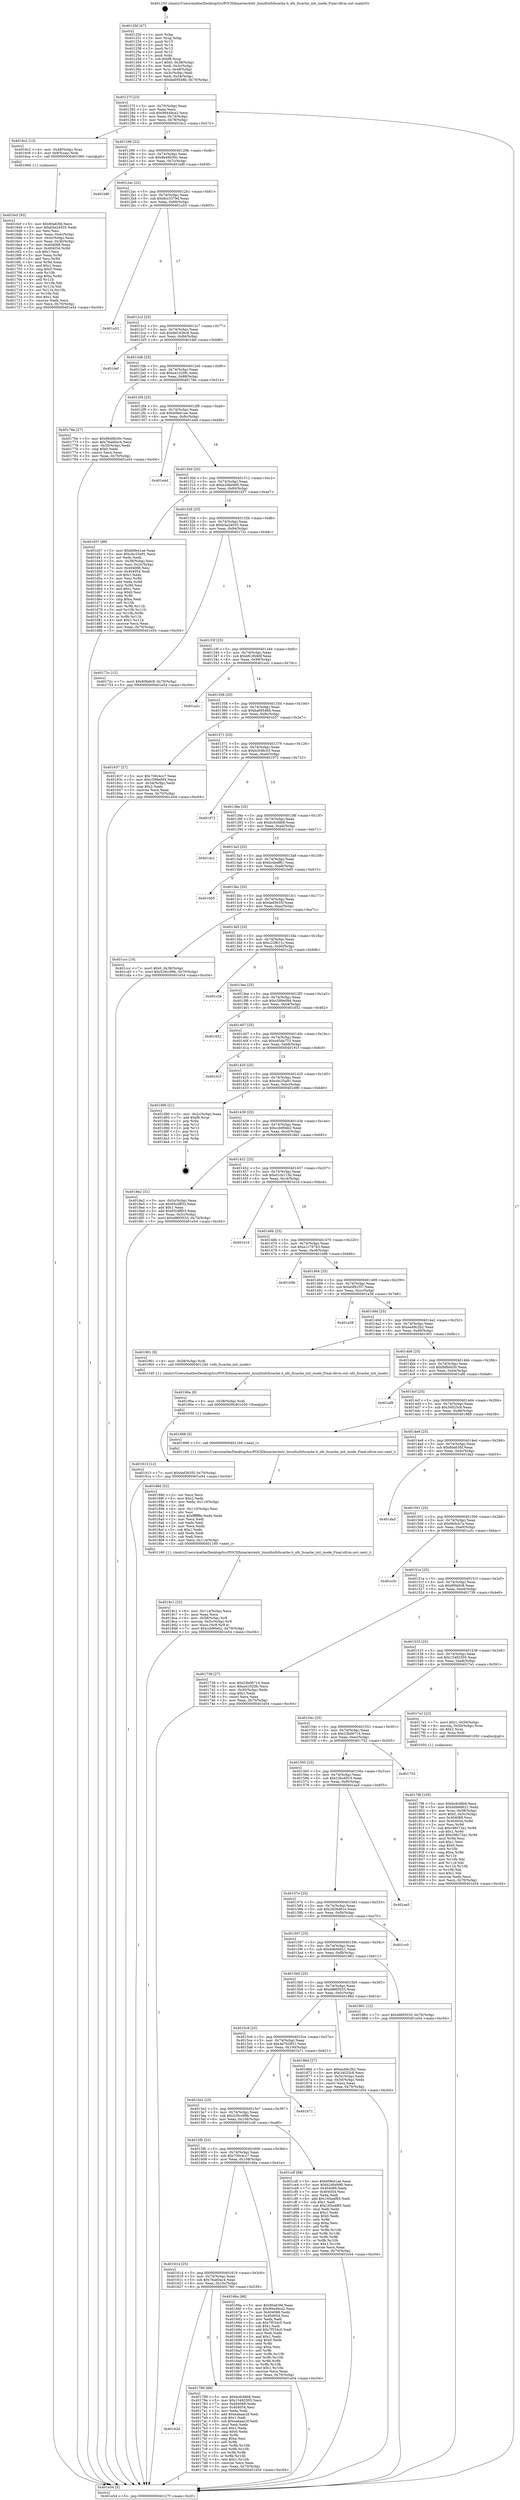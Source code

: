 digraph "0x401250" {
  label = "0x401250 (/mnt/c/Users/mathe/Desktop/tcc/POCII/binaries/extr_linuxfsnfsfscache.h_nfs_fscache_init_inode_Final-ollvm.out::main(0))"
  labelloc = "t"
  node[shape=record]

  Entry [label="",width=0.3,height=0.3,shape=circle,fillcolor=black,style=filled]
  "0x40127f" [label="{
     0x40127f [23]\l
     | [instrs]\l
     &nbsp;&nbsp;0x40127f \<+3\>: mov -0x70(%rbp),%eax\l
     &nbsp;&nbsp;0x401282 \<+2\>: mov %eax,%ecx\l
     &nbsp;&nbsp;0x401284 \<+6\>: sub $0x99449ca2,%ecx\l
     &nbsp;&nbsp;0x40128a \<+3\>: mov %eax,-0x74(%rbp)\l
     &nbsp;&nbsp;0x40128d \<+3\>: mov %ecx,-0x78(%rbp)\l
     &nbsp;&nbsp;0x401290 \<+6\>: je 00000000004016c2 \<main+0x472\>\l
  }"]
  "0x4016c2" [label="{
     0x4016c2 [13]\l
     | [instrs]\l
     &nbsp;&nbsp;0x4016c2 \<+4\>: mov -0x48(%rbp),%rax\l
     &nbsp;&nbsp;0x4016c6 \<+4\>: mov 0x8(%rax),%rdi\l
     &nbsp;&nbsp;0x4016ca \<+5\>: call 0000000000401060 \<atoi@plt\>\l
     | [calls]\l
     &nbsp;&nbsp;0x401060 \{1\} (unknown)\l
  }"]
  "0x401296" [label="{
     0x401296 [22]\l
     | [instrs]\l
     &nbsp;&nbsp;0x401296 \<+5\>: jmp 000000000040129b \<main+0x4b\>\l
     &nbsp;&nbsp;0x40129b \<+3\>: mov -0x74(%rbp),%eax\l
     &nbsp;&nbsp;0x40129e \<+5\>: sub $0x9b49b30c,%eax\l
     &nbsp;&nbsp;0x4012a3 \<+3\>: mov %eax,-0x7c(%rbp)\l
     &nbsp;&nbsp;0x4012a6 \<+6\>: je 0000000000401b8f \<main+0x93f\>\l
  }"]
  Exit [label="",width=0.3,height=0.3,shape=circle,fillcolor=black,style=filled,peripheries=2]
  "0x401b8f" [label="{
     0x401b8f\l
  }", style=dashed]
  "0x4012ac" [label="{
     0x4012ac [22]\l
     | [instrs]\l
     &nbsp;&nbsp;0x4012ac \<+5\>: jmp 00000000004012b1 \<main+0x61\>\l
     &nbsp;&nbsp;0x4012b1 \<+3\>: mov -0x74(%rbp),%eax\l
     &nbsp;&nbsp;0x4012b4 \<+5\>: sub $0x9cc3379d,%eax\l
     &nbsp;&nbsp;0x4012b9 \<+3\>: mov %eax,-0x80(%rbp)\l
     &nbsp;&nbsp;0x4012bc \<+6\>: je 0000000000401a53 \<main+0x803\>\l
  }"]
  "0x401913" [label="{
     0x401913 [12]\l
     | [instrs]\l
     &nbsp;&nbsp;0x401913 \<+7\>: movl $0xbef3635f,-0x70(%rbp)\l
     &nbsp;&nbsp;0x40191a \<+5\>: jmp 0000000000401e54 \<main+0xc04\>\l
  }"]
  "0x401a53" [label="{
     0x401a53\l
  }", style=dashed]
  "0x4012c2" [label="{
     0x4012c2 [25]\l
     | [instrs]\l
     &nbsp;&nbsp;0x4012c2 \<+5\>: jmp 00000000004012c7 \<main+0x77\>\l
     &nbsp;&nbsp;0x4012c7 \<+3\>: mov -0x74(%rbp),%eax\l
     &nbsp;&nbsp;0x4012ca \<+5\>: sub $0x9d1636c8,%eax\l
     &nbsp;&nbsp;0x4012cf \<+6\>: mov %eax,-0x84(%rbp)\l
     &nbsp;&nbsp;0x4012d5 \<+6\>: je 0000000000401def \<main+0xb9f\>\l
  }"]
  "0x40190a" [label="{
     0x40190a [9]\l
     | [instrs]\l
     &nbsp;&nbsp;0x40190a \<+4\>: mov -0x58(%rbp),%rdi\l
     &nbsp;&nbsp;0x40190e \<+5\>: call 0000000000401030 \<free@plt\>\l
     | [calls]\l
     &nbsp;&nbsp;0x401030 \{1\} (unknown)\l
  }"]
  "0x401def" [label="{
     0x401def\l
  }", style=dashed]
  "0x4012db" [label="{
     0x4012db [25]\l
     | [instrs]\l
     &nbsp;&nbsp;0x4012db \<+5\>: jmp 00000000004012e0 \<main+0x90\>\l
     &nbsp;&nbsp;0x4012e0 \<+3\>: mov -0x74(%rbp),%eax\l
     &nbsp;&nbsp;0x4012e3 \<+5\>: sub $0xa41020fc,%eax\l
     &nbsp;&nbsp;0x4012e8 \<+6\>: mov %eax,-0x88(%rbp)\l
     &nbsp;&nbsp;0x4012ee \<+6\>: je 000000000040176e \<main+0x51e\>\l
  }"]
  "0x4018c1" [label="{
     0x4018c1 [33]\l
     | [instrs]\l
     &nbsp;&nbsp;0x4018c1 \<+6\>: mov -0x114(%rbp),%ecx\l
     &nbsp;&nbsp;0x4018c7 \<+3\>: imul %eax,%ecx\l
     &nbsp;&nbsp;0x4018ca \<+4\>: mov -0x58(%rbp),%r8\l
     &nbsp;&nbsp;0x4018ce \<+4\>: movslq -0x5c(%rbp),%r9\l
     &nbsp;&nbsp;0x4018d2 \<+4\>: mov %ecx,(%r8,%r9,4)\l
     &nbsp;&nbsp;0x4018d6 \<+7\>: movl $0xccb90eb2,-0x70(%rbp)\l
     &nbsp;&nbsp;0x4018dd \<+5\>: jmp 0000000000401e54 \<main+0xc04\>\l
  }"]
  "0x40176e" [label="{
     0x40176e [27]\l
     | [instrs]\l
     &nbsp;&nbsp;0x40176e \<+5\>: mov $0x9b49b30c,%eax\l
     &nbsp;&nbsp;0x401773 \<+5\>: mov $0x76ad0ac4,%ecx\l
     &nbsp;&nbsp;0x401778 \<+3\>: mov -0x30(%rbp),%edx\l
     &nbsp;&nbsp;0x40177b \<+3\>: cmp $0x0,%edx\l
     &nbsp;&nbsp;0x40177e \<+3\>: cmove %ecx,%eax\l
     &nbsp;&nbsp;0x401781 \<+3\>: mov %eax,-0x70(%rbp)\l
     &nbsp;&nbsp;0x401784 \<+5\>: jmp 0000000000401e54 \<main+0xc04\>\l
  }"]
  "0x4012f4" [label="{
     0x4012f4 [25]\l
     | [instrs]\l
     &nbsp;&nbsp;0x4012f4 \<+5\>: jmp 00000000004012f9 \<main+0xa9\>\l
     &nbsp;&nbsp;0x4012f9 \<+3\>: mov -0x74(%rbp),%eax\l
     &nbsp;&nbsp;0x4012fc \<+5\>: sub $0xb0fe41ae,%eax\l
     &nbsp;&nbsp;0x401301 \<+6\>: mov %eax,-0x8c(%rbp)\l
     &nbsp;&nbsp;0x401307 \<+6\>: je 0000000000401e4d \<main+0xbfd\>\l
  }"]
  "0x40188d" [label="{
     0x40188d [52]\l
     | [instrs]\l
     &nbsp;&nbsp;0x40188d \<+2\>: xor %ecx,%ecx\l
     &nbsp;&nbsp;0x40188f \<+5\>: mov $0x2,%edx\l
     &nbsp;&nbsp;0x401894 \<+6\>: mov %edx,-0x110(%rbp)\l
     &nbsp;&nbsp;0x40189a \<+1\>: cltd\l
     &nbsp;&nbsp;0x40189b \<+6\>: mov -0x110(%rbp),%esi\l
     &nbsp;&nbsp;0x4018a1 \<+2\>: idiv %esi\l
     &nbsp;&nbsp;0x4018a3 \<+6\>: imul $0xfffffffe,%edx,%edx\l
     &nbsp;&nbsp;0x4018a9 \<+2\>: mov %ecx,%edi\l
     &nbsp;&nbsp;0x4018ab \<+2\>: sub %edx,%edi\l
     &nbsp;&nbsp;0x4018ad \<+2\>: mov %ecx,%edx\l
     &nbsp;&nbsp;0x4018af \<+3\>: sub $0x1,%edx\l
     &nbsp;&nbsp;0x4018b2 \<+2\>: add %edx,%edi\l
     &nbsp;&nbsp;0x4018b4 \<+2\>: sub %edi,%ecx\l
     &nbsp;&nbsp;0x4018b6 \<+6\>: mov %ecx,-0x114(%rbp)\l
     &nbsp;&nbsp;0x4018bc \<+5\>: call 0000000000401160 \<next_i\>\l
     | [calls]\l
     &nbsp;&nbsp;0x401160 \{1\} (/mnt/c/Users/mathe/Desktop/tcc/POCII/binaries/extr_linuxfsnfsfscache.h_nfs_fscache_init_inode_Final-ollvm.out::next_i)\l
  }"]
  "0x401e4d" [label="{
     0x401e4d\l
  }", style=dashed]
  "0x40130d" [label="{
     0x40130d [25]\l
     | [instrs]\l
     &nbsp;&nbsp;0x40130d \<+5\>: jmp 0000000000401312 \<main+0xc2\>\l
     &nbsp;&nbsp;0x401312 \<+3\>: mov -0x74(%rbp),%eax\l
     &nbsp;&nbsp;0x401315 \<+5\>: sub $0xb2d6d490,%eax\l
     &nbsp;&nbsp;0x40131a \<+6\>: mov %eax,-0x90(%rbp)\l
     &nbsp;&nbsp;0x401320 \<+6\>: je 0000000000401d37 \<main+0xae7\>\l
  }"]
  "0x4017f8" [label="{
     0x4017f8 [105]\l
     | [instrs]\l
     &nbsp;&nbsp;0x4017f8 \<+5\>: mov $0xbc6cfdb8,%ecx\l
     &nbsp;&nbsp;0x4017fd \<+5\>: mov $0x40b66621,%edx\l
     &nbsp;&nbsp;0x401802 \<+4\>: mov %rax,-0x58(%rbp)\l
     &nbsp;&nbsp;0x401806 \<+7\>: movl $0x0,-0x5c(%rbp)\l
     &nbsp;&nbsp;0x40180d \<+7\>: mov 0x404068,%esi\l
     &nbsp;&nbsp;0x401814 \<+8\>: mov 0x404054,%r8d\l
     &nbsp;&nbsp;0x40181c \<+3\>: mov %esi,%r9d\l
     &nbsp;&nbsp;0x40181f \<+7\>: sub $0xc98c73a1,%r9d\l
     &nbsp;&nbsp;0x401826 \<+4\>: sub $0x1,%r9d\l
     &nbsp;&nbsp;0x40182a \<+7\>: add $0xc98c73a1,%r9d\l
     &nbsp;&nbsp;0x401831 \<+4\>: imul %r9d,%esi\l
     &nbsp;&nbsp;0x401835 \<+3\>: and $0x1,%esi\l
     &nbsp;&nbsp;0x401838 \<+3\>: cmp $0x0,%esi\l
     &nbsp;&nbsp;0x40183b \<+4\>: sete %r10b\l
     &nbsp;&nbsp;0x40183f \<+4\>: cmp $0xa,%r8d\l
     &nbsp;&nbsp;0x401843 \<+4\>: setl %r11b\l
     &nbsp;&nbsp;0x401847 \<+3\>: mov %r10b,%bl\l
     &nbsp;&nbsp;0x40184a \<+3\>: and %r11b,%bl\l
     &nbsp;&nbsp;0x40184d \<+3\>: xor %r11b,%r10b\l
     &nbsp;&nbsp;0x401850 \<+3\>: or %r10b,%bl\l
     &nbsp;&nbsp;0x401853 \<+3\>: test $0x1,%bl\l
     &nbsp;&nbsp;0x401856 \<+3\>: cmovne %edx,%ecx\l
     &nbsp;&nbsp;0x401859 \<+3\>: mov %ecx,-0x70(%rbp)\l
     &nbsp;&nbsp;0x40185c \<+5\>: jmp 0000000000401e54 \<main+0xc04\>\l
  }"]
  "0x401d37" [label="{
     0x401d37 [89]\l
     | [instrs]\l
     &nbsp;&nbsp;0x401d37 \<+5\>: mov $0xb0fe41ae,%eax\l
     &nbsp;&nbsp;0x401d3c \<+5\>: mov $0xcbc25a91,%ecx\l
     &nbsp;&nbsp;0x401d41 \<+2\>: xor %edx,%edx\l
     &nbsp;&nbsp;0x401d43 \<+3\>: mov -0x38(%rbp),%esi\l
     &nbsp;&nbsp;0x401d46 \<+3\>: mov %esi,-0x2c(%rbp)\l
     &nbsp;&nbsp;0x401d49 \<+7\>: mov 0x404068,%esi\l
     &nbsp;&nbsp;0x401d50 \<+7\>: mov 0x404054,%edi\l
     &nbsp;&nbsp;0x401d57 \<+3\>: sub $0x1,%edx\l
     &nbsp;&nbsp;0x401d5a \<+3\>: mov %esi,%r8d\l
     &nbsp;&nbsp;0x401d5d \<+3\>: add %edx,%r8d\l
     &nbsp;&nbsp;0x401d60 \<+4\>: imul %r8d,%esi\l
     &nbsp;&nbsp;0x401d64 \<+3\>: and $0x1,%esi\l
     &nbsp;&nbsp;0x401d67 \<+3\>: cmp $0x0,%esi\l
     &nbsp;&nbsp;0x401d6a \<+4\>: sete %r9b\l
     &nbsp;&nbsp;0x401d6e \<+3\>: cmp $0xa,%edi\l
     &nbsp;&nbsp;0x401d71 \<+4\>: setl %r10b\l
     &nbsp;&nbsp;0x401d75 \<+3\>: mov %r9b,%r11b\l
     &nbsp;&nbsp;0x401d78 \<+3\>: and %r10b,%r11b\l
     &nbsp;&nbsp;0x401d7b \<+3\>: xor %r10b,%r9b\l
     &nbsp;&nbsp;0x401d7e \<+3\>: or %r9b,%r11b\l
     &nbsp;&nbsp;0x401d81 \<+4\>: test $0x1,%r11b\l
     &nbsp;&nbsp;0x401d85 \<+3\>: cmovne %ecx,%eax\l
     &nbsp;&nbsp;0x401d88 \<+3\>: mov %eax,-0x70(%rbp)\l
     &nbsp;&nbsp;0x401d8b \<+5\>: jmp 0000000000401e54 \<main+0xc04\>\l
  }"]
  "0x401326" [label="{
     0x401326 [25]\l
     | [instrs]\l
     &nbsp;&nbsp;0x401326 \<+5\>: jmp 000000000040132b \<main+0xdb\>\l
     &nbsp;&nbsp;0x40132b \<+3\>: mov -0x74(%rbp),%eax\l
     &nbsp;&nbsp;0x40132e \<+5\>: sub $0xb5a24035,%eax\l
     &nbsp;&nbsp;0x401333 \<+6\>: mov %eax,-0x94(%rbp)\l
     &nbsp;&nbsp;0x401339 \<+6\>: je 000000000040172c \<main+0x4dc\>\l
  }"]
  "0x40162d" [label="{
     0x40162d\l
  }", style=dashed]
  "0x40172c" [label="{
     0x40172c [12]\l
     | [instrs]\l
     &nbsp;&nbsp;0x40172c \<+7\>: movl $0x90fa9c8,-0x70(%rbp)\l
     &nbsp;&nbsp;0x401733 \<+5\>: jmp 0000000000401e54 \<main+0xc04\>\l
  }"]
  "0x40133f" [label="{
     0x40133f [25]\l
     | [instrs]\l
     &nbsp;&nbsp;0x40133f \<+5\>: jmp 0000000000401344 \<main+0xf4\>\l
     &nbsp;&nbsp;0x401344 \<+3\>: mov -0x74(%rbp),%eax\l
     &nbsp;&nbsp;0x401347 \<+5\>: sub $0xb618b8df,%eax\l
     &nbsp;&nbsp;0x40134c \<+6\>: mov %eax,-0x98(%rbp)\l
     &nbsp;&nbsp;0x401352 \<+6\>: je 0000000000401a2c \<main+0x7dc\>\l
  }"]
  "0x401789" [label="{
     0x401789 [88]\l
     | [instrs]\l
     &nbsp;&nbsp;0x401789 \<+5\>: mov $0xbc6cfdb8,%eax\l
     &nbsp;&nbsp;0x40178e \<+5\>: mov $0x15482505,%ecx\l
     &nbsp;&nbsp;0x401793 \<+7\>: mov 0x404068,%edx\l
     &nbsp;&nbsp;0x40179a \<+7\>: mov 0x404054,%esi\l
     &nbsp;&nbsp;0x4017a1 \<+2\>: mov %edx,%edi\l
     &nbsp;&nbsp;0x4017a3 \<+6\>: add $0xeabaac2f,%edi\l
     &nbsp;&nbsp;0x4017a9 \<+3\>: sub $0x1,%edi\l
     &nbsp;&nbsp;0x4017ac \<+6\>: sub $0xeabaac2f,%edi\l
     &nbsp;&nbsp;0x4017b2 \<+3\>: imul %edi,%edx\l
     &nbsp;&nbsp;0x4017b5 \<+3\>: and $0x1,%edx\l
     &nbsp;&nbsp;0x4017b8 \<+3\>: cmp $0x0,%edx\l
     &nbsp;&nbsp;0x4017bb \<+4\>: sete %r8b\l
     &nbsp;&nbsp;0x4017bf \<+3\>: cmp $0xa,%esi\l
     &nbsp;&nbsp;0x4017c2 \<+4\>: setl %r9b\l
     &nbsp;&nbsp;0x4017c6 \<+3\>: mov %r8b,%r10b\l
     &nbsp;&nbsp;0x4017c9 \<+3\>: and %r9b,%r10b\l
     &nbsp;&nbsp;0x4017cc \<+3\>: xor %r9b,%r8b\l
     &nbsp;&nbsp;0x4017cf \<+3\>: or %r8b,%r10b\l
     &nbsp;&nbsp;0x4017d2 \<+4\>: test $0x1,%r10b\l
     &nbsp;&nbsp;0x4017d6 \<+3\>: cmovne %ecx,%eax\l
     &nbsp;&nbsp;0x4017d9 \<+3\>: mov %eax,-0x70(%rbp)\l
     &nbsp;&nbsp;0x4017dc \<+5\>: jmp 0000000000401e54 \<main+0xc04\>\l
  }"]
  "0x401a2c" [label="{
     0x401a2c\l
  }", style=dashed]
  "0x401358" [label="{
     0x401358 [25]\l
     | [instrs]\l
     &nbsp;&nbsp;0x401358 \<+5\>: jmp 000000000040135d \<main+0x10d\>\l
     &nbsp;&nbsp;0x40135d \<+3\>: mov -0x74(%rbp),%eax\l
     &nbsp;&nbsp;0x401360 \<+5\>: sub $0xba69548b,%eax\l
     &nbsp;&nbsp;0x401365 \<+6\>: mov %eax,-0x9c(%rbp)\l
     &nbsp;&nbsp;0x40136b \<+6\>: je 0000000000401637 \<main+0x3e7\>\l
  }"]
  "0x4016cf" [label="{
     0x4016cf [93]\l
     | [instrs]\l
     &nbsp;&nbsp;0x4016cf \<+5\>: mov $0x80a63fd,%ecx\l
     &nbsp;&nbsp;0x4016d4 \<+5\>: mov $0xb5a24035,%edx\l
     &nbsp;&nbsp;0x4016d9 \<+2\>: xor %esi,%esi\l
     &nbsp;&nbsp;0x4016db \<+3\>: mov %eax,-0x4c(%rbp)\l
     &nbsp;&nbsp;0x4016de \<+3\>: mov -0x4c(%rbp),%eax\l
     &nbsp;&nbsp;0x4016e1 \<+3\>: mov %eax,-0x30(%rbp)\l
     &nbsp;&nbsp;0x4016e4 \<+7\>: mov 0x404068,%eax\l
     &nbsp;&nbsp;0x4016eb \<+8\>: mov 0x404054,%r8d\l
     &nbsp;&nbsp;0x4016f3 \<+3\>: sub $0x1,%esi\l
     &nbsp;&nbsp;0x4016f6 \<+3\>: mov %eax,%r9d\l
     &nbsp;&nbsp;0x4016f9 \<+3\>: add %esi,%r9d\l
     &nbsp;&nbsp;0x4016fc \<+4\>: imul %r9d,%eax\l
     &nbsp;&nbsp;0x401700 \<+3\>: and $0x1,%eax\l
     &nbsp;&nbsp;0x401703 \<+3\>: cmp $0x0,%eax\l
     &nbsp;&nbsp;0x401706 \<+4\>: sete %r10b\l
     &nbsp;&nbsp;0x40170a \<+4\>: cmp $0xa,%r8d\l
     &nbsp;&nbsp;0x40170e \<+4\>: setl %r11b\l
     &nbsp;&nbsp;0x401712 \<+3\>: mov %r10b,%bl\l
     &nbsp;&nbsp;0x401715 \<+3\>: and %r11b,%bl\l
     &nbsp;&nbsp;0x401718 \<+3\>: xor %r11b,%r10b\l
     &nbsp;&nbsp;0x40171b \<+3\>: or %r10b,%bl\l
     &nbsp;&nbsp;0x40171e \<+3\>: test $0x1,%bl\l
     &nbsp;&nbsp;0x401721 \<+3\>: cmovne %edx,%ecx\l
     &nbsp;&nbsp;0x401724 \<+3\>: mov %ecx,-0x70(%rbp)\l
     &nbsp;&nbsp;0x401727 \<+5\>: jmp 0000000000401e54 \<main+0xc04\>\l
  }"]
  "0x401637" [label="{
     0x401637 [27]\l
     | [instrs]\l
     &nbsp;&nbsp;0x401637 \<+5\>: mov $0x700c4cc7,%eax\l
     &nbsp;&nbsp;0x40163c \<+5\>: mov $0xc589e094,%ecx\l
     &nbsp;&nbsp;0x401641 \<+3\>: mov -0x34(%rbp),%edx\l
     &nbsp;&nbsp;0x401644 \<+3\>: cmp $0x2,%edx\l
     &nbsp;&nbsp;0x401647 \<+3\>: cmovne %ecx,%eax\l
     &nbsp;&nbsp;0x40164a \<+3\>: mov %eax,-0x70(%rbp)\l
     &nbsp;&nbsp;0x40164d \<+5\>: jmp 0000000000401e54 \<main+0xc04\>\l
  }"]
  "0x401371" [label="{
     0x401371 [25]\l
     | [instrs]\l
     &nbsp;&nbsp;0x401371 \<+5\>: jmp 0000000000401376 \<main+0x126\>\l
     &nbsp;&nbsp;0x401376 \<+3\>: mov -0x74(%rbp),%eax\l
     &nbsp;&nbsp;0x401379 \<+5\>: sub $0xbc048c03,%eax\l
     &nbsp;&nbsp;0x40137e \<+6\>: mov %eax,-0xa0(%rbp)\l
     &nbsp;&nbsp;0x401384 \<+6\>: je 0000000000401972 \<main+0x722\>\l
  }"]
  "0x401e54" [label="{
     0x401e54 [5]\l
     | [instrs]\l
     &nbsp;&nbsp;0x401e54 \<+5\>: jmp 000000000040127f \<main+0x2f\>\l
  }"]
  "0x401250" [label="{
     0x401250 [47]\l
     | [instrs]\l
     &nbsp;&nbsp;0x401250 \<+1\>: push %rbp\l
     &nbsp;&nbsp;0x401251 \<+3\>: mov %rsp,%rbp\l
     &nbsp;&nbsp;0x401254 \<+2\>: push %r15\l
     &nbsp;&nbsp;0x401256 \<+2\>: push %r14\l
     &nbsp;&nbsp;0x401258 \<+2\>: push %r13\l
     &nbsp;&nbsp;0x40125a \<+2\>: push %r12\l
     &nbsp;&nbsp;0x40125c \<+1\>: push %rbx\l
     &nbsp;&nbsp;0x40125d \<+7\>: sub $0xf8,%rsp\l
     &nbsp;&nbsp;0x401264 \<+7\>: movl $0x0,-0x38(%rbp)\l
     &nbsp;&nbsp;0x40126b \<+3\>: mov %edi,-0x3c(%rbp)\l
     &nbsp;&nbsp;0x40126e \<+4\>: mov %rsi,-0x48(%rbp)\l
     &nbsp;&nbsp;0x401272 \<+3\>: mov -0x3c(%rbp),%edi\l
     &nbsp;&nbsp;0x401275 \<+3\>: mov %edi,-0x34(%rbp)\l
     &nbsp;&nbsp;0x401278 \<+7\>: movl $0xba69548b,-0x70(%rbp)\l
  }"]
  "0x401614" [label="{
     0x401614 [25]\l
     | [instrs]\l
     &nbsp;&nbsp;0x401614 \<+5\>: jmp 0000000000401619 \<main+0x3c9\>\l
     &nbsp;&nbsp;0x401619 \<+3\>: mov -0x74(%rbp),%eax\l
     &nbsp;&nbsp;0x40161c \<+5\>: sub $0x76ad0ac4,%eax\l
     &nbsp;&nbsp;0x401621 \<+6\>: mov %eax,-0x10c(%rbp)\l
     &nbsp;&nbsp;0x401627 \<+6\>: je 0000000000401789 \<main+0x539\>\l
  }"]
  "0x401972" [label="{
     0x401972\l
  }", style=dashed]
  "0x40138a" [label="{
     0x40138a [25]\l
     | [instrs]\l
     &nbsp;&nbsp;0x40138a \<+5\>: jmp 000000000040138f \<main+0x13f\>\l
     &nbsp;&nbsp;0x40138f \<+3\>: mov -0x74(%rbp),%eax\l
     &nbsp;&nbsp;0x401392 \<+5\>: sub $0xbc6cfdb8,%eax\l
     &nbsp;&nbsp;0x401397 \<+6\>: mov %eax,-0xa4(%rbp)\l
     &nbsp;&nbsp;0x40139d \<+6\>: je 0000000000401dc1 \<main+0xb71\>\l
  }"]
  "0x40166a" [label="{
     0x40166a [88]\l
     | [instrs]\l
     &nbsp;&nbsp;0x40166a \<+5\>: mov $0x80a63fd,%eax\l
     &nbsp;&nbsp;0x40166f \<+5\>: mov $0x99449ca2,%ecx\l
     &nbsp;&nbsp;0x401674 \<+7\>: mov 0x404068,%edx\l
     &nbsp;&nbsp;0x40167b \<+7\>: mov 0x404054,%esi\l
     &nbsp;&nbsp;0x401682 \<+2\>: mov %edx,%edi\l
     &nbsp;&nbsp;0x401684 \<+6\>: sub $0x7f534c0,%edi\l
     &nbsp;&nbsp;0x40168a \<+3\>: sub $0x1,%edi\l
     &nbsp;&nbsp;0x40168d \<+6\>: add $0x7f534c0,%edi\l
     &nbsp;&nbsp;0x401693 \<+3\>: imul %edi,%edx\l
     &nbsp;&nbsp;0x401696 \<+3\>: and $0x1,%edx\l
     &nbsp;&nbsp;0x401699 \<+3\>: cmp $0x0,%edx\l
     &nbsp;&nbsp;0x40169c \<+4\>: sete %r8b\l
     &nbsp;&nbsp;0x4016a0 \<+3\>: cmp $0xa,%esi\l
     &nbsp;&nbsp;0x4016a3 \<+4\>: setl %r9b\l
     &nbsp;&nbsp;0x4016a7 \<+3\>: mov %r8b,%r10b\l
     &nbsp;&nbsp;0x4016aa \<+3\>: and %r9b,%r10b\l
     &nbsp;&nbsp;0x4016ad \<+3\>: xor %r9b,%r8b\l
     &nbsp;&nbsp;0x4016b0 \<+3\>: or %r8b,%r10b\l
     &nbsp;&nbsp;0x4016b3 \<+4\>: test $0x1,%r10b\l
     &nbsp;&nbsp;0x4016b7 \<+3\>: cmovne %ecx,%eax\l
     &nbsp;&nbsp;0x4016ba \<+3\>: mov %eax,-0x70(%rbp)\l
     &nbsp;&nbsp;0x4016bd \<+5\>: jmp 0000000000401e54 \<main+0xc04\>\l
  }"]
  "0x401dc1" [label="{
     0x401dc1\l
  }", style=dashed]
  "0x4013a3" [label="{
     0x4013a3 [25]\l
     | [instrs]\l
     &nbsp;&nbsp;0x4013a3 \<+5\>: jmp 00000000004013a8 \<main+0x158\>\l
     &nbsp;&nbsp;0x4013a8 \<+3\>: mov -0x74(%rbp),%eax\l
     &nbsp;&nbsp;0x4013ab \<+5\>: sub $0xbcdedf81,%eax\l
     &nbsp;&nbsp;0x4013b0 \<+6\>: mov %eax,-0xa8(%rbp)\l
     &nbsp;&nbsp;0x4013b6 \<+6\>: je 0000000000401b65 \<main+0x915\>\l
  }"]
  "0x4015fb" [label="{
     0x4015fb [25]\l
     | [instrs]\l
     &nbsp;&nbsp;0x4015fb \<+5\>: jmp 0000000000401600 \<main+0x3b0\>\l
     &nbsp;&nbsp;0x401600 \<+3\>: mov -0x74(%rbp),%eax\l
     &nbsp;&nbsp;0x401603 \<+5\>: sub $0x700c4cc7,%eax\l
     &nbsp;&nbsp;0x401608 \<+6\>: mov %eax,-0x108(%rbp)\l
     &nbsp;&nbsp;0x40160e \<+6\>: je 000000000040166a \<main+0x41a\>\l
  }"]
  "0x401b65" [label="{
     0x401b65\l
  }", style=dashed]
  "0x4013bc" [label="{
     0x4013bc [25]\l
     | [instrs]\l
     &nbsp;&nbsp;0x4013bc \<+5\>: jmp 00000000004013c1 \<main+0x171\>\l
     &nbsp;&nbsp;0x4013c1 \<+3\>: mov -0x74(%rbp),%eax\l
     &nbsp;&nbsp;0x4013c4 \<+5\>: sub $0xbef3635f,%eax\l
     &nbsp;&nbsp;0x4013c9 \<+6\>: mov %eax,-0xac(%rbp)\l
     &nbsp;&nbsp;0x4013cf \<+6\>: je 0000000000401ccc \<main+0xa7c\>\l
  }"]
  "0x401cdf" [label="{
     0x401cdf [88]\l
     | [instrs]\l
     &nbsp;&nbsp;0x401cdf \<+5\>: mov $0xb0fe41ae,%eax\l
     &nbsp;&nbsp;0x401ce4 \<+5\>: mov $0xb2d6d490,%ecx\l
     &nbsp;&nbsp;0x401ce9 \<+7\>: mov 0x404068,%edx\l
     &nbsp;&nbsp;0x401cf0 \<+7\>: mov 0x404054,%esi\l
     &nbsp;&nbsp;0x401cf7 \<+2\>: mov %edx,%edi\l
     &nbsp;&nbsp;0x401cf9 \<+6\>: add $0x165a4f85,%edi\l
     &nbsp;&nbsp;0x401cff \<+3\>: sub $0x1,%edi\l
     &nbsp;&nbsp;0x401d02 \<+6\>: sub $0x165a4f85,%edi\l
     &nbsp;&nbsp;0x401d08 \<+3\>: imul %edi,%edx\l
     &nbsp;&nbsp;0x401d0b \<+3\>: and $0x1,%edx\l
     &nbsp;&nbsp;0x401d0e \<+3\>: cmp $0x0,%edx\l
     &nbsp;&nbsp;0x401d11 \<+4\>: sete %r8b\l
     &nbsp;&nbsp;0x401d15 \<+3\>: cmp $0xa,%esi\l
     &nbsp;&nbsp;0x401d18 \<+4\>: setl %r9b\l
     &nbsp;&nbsp;0x401d1c \<+3\>: mov %r8b,%r10b\l
     &nbsp;&nbsp;0x401d1f \<+3\>: and %r9b,%r10b\l
     &nbsp;&nbsp;0x401d22 \<+3\>: xor %r9b,%r8b\l
     &nbsp;&nbsp;0x401d25 \<+3\>: or %r8b,%r10b\l
     &nbsp;&nbsp;0x401d28 \<+4\>: test $0x1,%r10b\l
     &nbsp;&nbsp;0x401d2c \<+3\>: cmovne %ecx,%eax\l
     &nbsp;&nbsp;0x401d2f \<+3\>: mov %eax,-0x70(%rbp)\l
     &nbsp;&nbsp;0x401d32 \<+5\>: jmp 0000000000401e54 \<main+0xc04\>\l
  }"]
  "0x401ccc" [label="{
     0x401ccc [19]\l
     | [instrs]\l
     &nbsp;&nbsp;0x401ccc \<+7\>: movl $0x0,-0x38(%rbp)\l
     &nbsp;&nbsp;0x401cd3 \<+7\>: movl $0x529cc99b,-0x70(%rbp)\l
     &nbsp;&nbsp;0x401cda \<+5\>: jmp 0000000000401e54 \<main+0xc04\>\l
  }"]
  "0x4013d5" [label="{
     0x4013d5 [25]\l
     | [instrs]\l
     &nbsp;&nbsp;0x4013d5 \<+5\>: jmp 00000000004013da \<main+0x18a\>\l
     &nbsp;&nbsp;0x4013da \<+3\>: mov -0x74(%rbp),%eax\l
     &nbsp;&nbsp;0x4013dd \<+5\>: sub $0xc22f611c,%eax\l
     &nbsp;&nbsp;0x4013e2 \<+6\>: mov %eax,-0xb0(%rbp)\l
     &nbsp;&nbsp;0x4013e8 \<+6\>: je 0000000000401c2b \<main+0x9db\>\l
  }"]
  "0x4015e2" [label="{
     0x4015e2 [25]\l
     | [instrs]\l
     &nbsp;&nbsp;0x4015e2 \<+5\>: jmp 00000000004015e7 \<main+0x397\>\l
     &nbsp;&nbsp;0x4015e7 \<+3\>: mov -0x74(%rbp),%eax\l
     &nbsp;&nbsp;0x4015ea \<+5\>: sub $0x529cc99b,%eax\l
     &nbsp;&nbsp;0x4015ef \<+6\>: mov %eax,-0x104(%rbp)\l
     &nbsp;&nbsp;0x4015f5 \<+6\>: je 0000000000401cdf \<main+0xa8f\>\l
  }"]
  "0x401c2b" [label="{
     0x401c2b\l
  }", style=dashed]
  "0x4013ee" [label="{
     0x4013ee [25]\l
     | [instrs]\l
     &nbsp;&nbsp;0x4013ee \<+5\>: jmp 00000000004013f3 \<main+0x1a3\>\l
     &nbsp;&nbsp;0x4013f3 \<+3\>: mov -0x74(%rbp),%eax\l
     &nbsp;&nbsp;0x4013f6 \<+5\>: sub $0xc589e094,%eax\l
     &nbsp;&nbsp;0x4013fb \<+6\>: mov %eax,-0xb4(%rbp)\l
     &nbsp;&nbsp;0x401401 \<+6\>: je 0000000000401652 \<main+0x402\>\l
  }"]
  "0x401b71" [label="{
     0x401b71\l
  }", style=dashed]
  "0x401652" [label="{
     0x401652\l
  }", style=dashed]
  "0x401407" [label="{
     0x401407 [25]\l
     | [instrs]\l
     &nbsp;&nbsp;0x401407 \<+5\>: jmp 000000000040140c \<main+0x1bc\>\l
     &nbsp;&nbsp;0x40140c \<+3\>: mov -0x74(%rbp),%eax\l
     &nbsp;&nbsp;0x40140f \<+5\>: sub $0xc65da753,%eax\l
     &nbsp;&nbsp;0x401414 \<+6\>: mov %eax,-0xb8(%rbp)\l
     &nbsp;&nbsp;0x40141a \<+6\>: je 000000000040191f \<main+0x6cf\>\l
  }"]
  "0x4015c9" [label="{
     0x4015c9 [25]\l
     | [instrs]\l
     &nbsp;&nbsp;0x4015c9 \<+5\>: jmp 00000000004015ce \<main+0x37e\>\l
     &nbsp;&nbsp;0x4015ce \<+3\>: mov -0x74(%rbp),%eax\l
     &nbsp;&nbsp;0x4015d1 \<+5\>: sub $0x4d7b2651,%eax\l
     &nbsp;&nbsp;0x4015d6 \<+6\>: mov %eax,-0x100(%rbp)\l
     &nbsp;&nbsp;0x4015dc \<+6\>: je 0000000000401b71 \<main+0x921\>\l
  }"]
  "0x40191f" [label="{
     0x40191f\l
  }", style=dashed]
  "0x401420" [label="{
     0x401420 [25]\l
     | [instrs]\l
     &nbsp;&nbsp;0x401420 \<+5\>: jmp 0000000000401425 \<main+0x1d5\>\l
     &nbsp;&nbsp;0x401425 \<+3\>: mov -0x74(%rbp),%eax\l
     &nbsp;&nbsp;0x401428 \<+5\>: sub $0xcbc25a91,%eax\l
     &nbsp;&nbsp;0x40142d \<+6\>: mov %eax,-0xbc(%rbp)\l
     &nbsp;&nbsp;0x401433 \<+6\>: je 0000000000401d90 \<main+0xb40\>\l
  }"]
  "0x40186d" [label="{
     0x40186d [27]\l
     | [instrs]\l
     &nbsp;&nbsp;0x40186d \<+5\>: mov $0xea49c2b2,%eax\l
     &nbsp;&nbsp;0x401872 \<+5\>: mov $0x34025c8,%ecx\l
     &nbsp;&nbsp;0x401877 \<+3\>: mov -0x5c(%rbp),%edx\l
     &nbsp;&nbsp;0x40187a \<+3\>: cmp -0x50(%rbp),%edx\l
     &nbsp;&nbsp;0x40187d \<+3\>: cmovl %ecx,%eax\l
     &nbsp;&nbsp;0x401880 \<+3\>: mov %eax,-0x70(%rbp)\l
     &nbsp;&nbsp;0x401883 \<+5\>: jmp 0000000000401e54 \<main+0xc04\>\l
  }"]
  "0x401d90" [label="{
     0x401d90 [21]\l
     | [instrs]\l
     &nbsp;&nbsp;0x401d90 \<+3\>: mov -0x2c(%rbp),%eax\l
     &nbsp;&nbsp;0x401d93 \<+7\>: add $0xf8,%rsp\l
     &nbsp;&nbsp;0x401d9a \<+1\>: pop %rbx\l
     &nbsp;&nbsp;0x401d9b \<+2\>: pop %r12\l
     &nbsp;&nbsp;0x401d9d \<+2\>: pop %r13\l
     &nbsp;&nbsp;0x401d9f \<+2\>: pop %r14\l
     &nbsp;&nbsp;0x401da1 \<+2\>: pop %r15\l
     &nbsp;&nbsp;0x401da3 \<+1\>: pop %rbp\l
     &nbsp;&nbsp;0x401da4 \<+1\>: ret\l
  }"]
  "0x401439" [label="{
     0x401439 [25]\l
     | [instrs]\l
     &nbsp;&nbsp;0x401439 \<+5\>: jmp 000000000040143e \<main+0x1ee\>\l
     &nbsp;&nbsp;0x40143e \<+3\>: mov -0x74(%rbp),%eax\l
     &nbsp;&nbsp;0x401441 \<+5\>: sub $0xccb90eb2,%eax\l
     &nbsp;&nbsp;0x401446 \<+6\>: mov %eax,-0xc0(%rbp)\l
     &nbsp;&nbsp;0x40144c \<+6\>: je 00000000004018e2 \<main+0x692\>\l
  }"]
  "0x4015b0" [label="{
     0x4015b0 [25]\l
     | [instrs]\l
     &nbsp;&nbsp;0x4015b0 \<+5\>: jmp 00000000004015b5 \<main+0x365\>\l
     &nbsp;&nbsp;0x4015b5 \<+3\>: mov -0x74(%rbp),%eax\l
     &nbsp;&nbsp;0x4015b8 \<+5\>: sub $0x486f3033,%eax\l
     &nbsp;&nbsp;0x4015bd \<+6\>: mov %eax,-0xfc(%rbp)\l
     &nbsp;&nbsp;0x4015c3 \<+6\>: je 000000000040186d \<main+0x61d\>\l
  }"]
  "0x4018e2" [label="{
     0x4018e2 [31]\l
     | [instrs]\l
     &nbsp;&nbsp;0x4018e2 \<+3\>: mov -0x5c(%rbp),%eax\l
     &nbsp;&nbsp;0x4018e5 \<+5\>: sub $0x65cdff33,%eax\l
     &nbsp;&nbsp;0x4018ea \<+3\>: add $0x1,%eax\l
     &nbsp;&nbsp;0x4018ed \<+5\>: add $0x65cdff33,%eax\l
     &nbsp;&nbsp;0x4018f2 \<+3\>: mov %eax,-0x5c(%rbp)\l
     &nbsp;&nbsp;0x4018f5 \<+7\>: movl $0x486f3033,-0x70(%rbp)\l
     &nbsp;&nbsp;0x4018fc \<+5\>: jmp 0000000000401e54 \<main+0xc04\>\l
  }"]
  "0x401452" [label="{
     0x401452 [25]\l
     | [instrs]\l
     &nbsp;&nbsp;0x401452 \<+5\>: jmp 0000000000401457 \<main+0x207\>\l
     &nbsp;&nbsp;0x401457 \<+3\>: mov -0x74(%rbp),%eax\l
     &nbsp;&nbsp;0x40145a \<+5\>: sub $0xd1cb115b,%eax\l
     &nbsp;&nbsp;0x40145f \<+6\>: mov %eax,-0xc4(%rbp)\l
     &nbsp;&nbsp;0x401465 \<+6\>: je 0000000000401e1d \<main+0xbcd\>\l
  }"]
  "0x401861" [label="{
     0x401861 [12]\l
     | [instrs]\l
     &nbsp;&nbsp;0x401861 \<+7\>: movl $0x486f3033,-0x70(%rbp)\l
     &nbsp;&nbsp;0x401868 \<+5\>: jmp 0000000000401e54 \<main+0xc04\>\l
  }"]
  "0x401e1d" [label="{
     0x401e1d\l
  }", style=dashed]
  "0x40146b" [label="{
     0x40146b [25]\l
     | [instrs]\l
     &nbsp;&nbsp;0x40146b \<+5\>: jmp 0000000000401470 \<main+0x220\>\l
     &nbsp;&nbsp;0x401470 \<+3\>: mov -0x74(%rbp),%eax\l
     &nbsp;&nbsp;0x401473 \<+5\>: sub $0xe1c797b3,%eax\l
     &nbsp;&nbsp;0x401478 \<+6\>: mov %eax,-0xc8(%rbp)\l
     &nbsp;&nbsp;0x40147e \<+6\>: je 0000000000401b9b \<main+0x94b\>\l
  }"]
  "0x401597" [label="{
     0x401597 [25]\l
     | [instrs]\l
     &nbsp;&nbsp;0x401597 \<+5\>: jmp 000000000040159c \<main+0x34c\>\l
     &nbsp;&nbsp;0x40159c \<+3\>: mov -0x74(%rbp),%eax\l
     &nbsp;&nbsp;0x40159f \<+5\>: sub $0x40b66621,%eax\l
     &nbsp;&nbsp;0x4015a4 \<+6\>: mov %eax,-0xf8(%rbp)\l
     &nbsp;&nbsp;0x4015aa \<+6\>: je 0000000000401861 \<main+0x611\>\l
  }"]
  "0x401b9b" [label="{
     0x401b9b\l
  }", style=dashed]
  "0x401484" [label="{
     0x401484 [25]\l
     | [instrs]\l
     &nbsp;&nbsp;0x401484 \<+5\>: jmp 0000000000401489 \<main+0x239\>\l
     &nbsp;&nbsp;0x401489 \<+3\>: mov -0x74(%rbp),%eax\l
     &nbsp;&nbsp;0x40148c \<+5\>: sub $0xe5f91f37,%eax\l
     &nbsp;&nbsp;0x401491 \<+6\>: mov %eax,-0xcc(%rbp)\l
     &nbsp;&nbsp;0x401497 \<+6\>: je 0000000000401a38 \<main+0x7e8\>\l
  }"]
  "0x401cc0" [label="{
     0x401cc0\l
  }", style=dashed]
  "0x401a38" [label="{
     0x401a38\l
  }", style=dashed]
  "0x40149d" [label="{
     0x40149d [25]\l
     | [instrs]\l
     &nbsp;&nbsp;0x40149d \<+5\>: jmp 00000000004014a2 \<main+0x252\>\l
     &nbsp;&nbsp;0x4014a2 \<+3\>: mov -0x74(%rbp),%eax\l
     &nbsp;&nbsp;0x4014a5 \<+5\>: sub $0xea49c2b2,%eax\l
     &nbsp;&nbsp;0x4014aa \<+6\>: mov %eax,-0xd0(%rbp)\l
     &nbsp;&nbsp;0x4014b0 \<+6\>: je 0000000000401901 \<main+0x6b1\>\l
  }"]
  "0x40157e" [label="{
     0x40157e [25]\l
     | [instrs]\l
     &nbsp;&nbsp;0x40157e \<+5\>: jmp 0000000000401583 \<main+0x333\>\l
     &nbsp;&nbsp;0x401583 \<+3\>: mov -0x74(%rbp),%eax\l
     &nbsp;&nbsp;0x401586 \<+5\>: sub $0x2826d61e,%eax\l
     &nbsp;&nbsp;0x40158b \<+6\>: mov %eax,-0xf4(%rbp)\l
     &nbsp;&nbsp;0x401591 \<+6\>: je 0000000000401cc0 \<main+0xa70\>\l
  }"]
  "0x401901" [label="{
     0x401901 [9]\l
     | [instrs]\l
     &nbsp;&nbsp;0x401901 \<+4\>: mov -0x58(%rbp),%rdi\l
     &nbsp;&nbsp;0x401905 \<+5\>: call 0000000000401240 \<nfs_fscache_init_inode\>\l
     | [calls]\l
     &nbsp;&nbsp;0x401240 \{1\} (/mnt/c/Users/mathe/Desktop/tcc/POCII/binaries/extr_linuxfsnfsfscache.h_nfs_fscache_init_inode_Final-ollvm.out::nfs_fscache_init_inode)\l
  }"]
  "0x4014b6" [label="{
     0x4014b6 [25]\l
     | [instrs]\l
     &nbsp;&nbsp;0x4014b6 \<+5\>: jmp 00000000004014bb \<main+0x26b\>\l
     &nbsp;&nbsp;0x4014bb \<+3\>: mov -0x74(%rbp),%eax\l
     &nbsp;&nbsp;0x4014be \<+5\>: sub $0xfbfbdd30,%eax\l
     &nbsp;&nbsp;0x4014c3 \<+6\>: mov %eax,-0xd4(%rbp)\l
     &nbsp;&nbsp;0x4014c9 \<+6\>: je 0000000000401af8 \<main+0x8a8\>\l
  }"]
  "0x401aa5" [label="{
     0x401aa5\l
  }", style=dashed]
  "0x401af8" [label="{
     0x401af8\l
  }", style=dashed]
  "0x4014cf" [label="{
     0x4014cf [25]\l
     | [instrs]\l
     &nbsp;&nbsp;0x4014cf \<+5\>: jmp 00000000004014d4 \<main+0x284\>\l
     &nbsp;&nbsp;0x4014d4 \<+3\>: mov -0x74(%rbp),%eax\l
     &nbsp;&nbsp;0x4014d7 \<+5\>: sub $0x34025c8,%eax\l
     &nbsp;&nbsp;0x4014dc \<+6\>: mov %eax,-0xd8(%rbp)\l
     &nbsp;&nbsp;0x4014e2 \<+6\>: je 0000000000401888 \<main+0x638\>\l
  }"]
  "0x401565" [label="{
     0x401565 [25]\l
     | [instrs]\l
     &nbsp;&nbsp;0x401565 \<+5\>: jmp 000000000040156a \<main+0x31a\>\l
     &nbsp;&nbsp;0x40156a \<+3\>: mov -0x74(%rbp),%eax\l
     &nbsp;&nbsp;0x40156d \<+5\>: sub $0x23bc6919,%eax\l
     &nbsp;&nbsp;0x401572 \<+6\>: mov %eax,-0xf0(%rbp)\l
     &nbsp;&nbsp;0x401578 \<+6\>: je 0000000000401aa5 \<main+0x855\>\l
  }"]
  "0x401888" [label="{
     0x401888 [5]\l
     | [instrs]\l
     &nbsp;&nbsp;0x401888 \<+5\>: call 0000000000401160 \<next_i\>\l
     | [calls]\l
     &nbsp;&nbsp;0x401160 \{1\} (/mnt/c/Users/mathe/Desktop/tcc/POCII/binaries/extr_linuxfsnfsfscache.h_nfs_fscache_init_inode_Final-ollvm.out::next_i)\l
  }"]
  "0x4014e8" [label="{
     0x4014e8 [25]\l
     | [instrs]\l
     &nbsp;&nbsp;0x4014e8 \<+5\>: jmp 00000000004014ed \<main+0x29d\>\l
     &nbsp;&nbsp;0x4014ed \<+3\>: mov -0x74(%rbp),%eax\l
     &nbsp;&nbsp;0x4014f0 \<+5\>: sub $0x80a63fd,%eax\l
     &nbsp;&nbsp;0x4014f5 \<+6\>: mov %eax,-0xdc(%rbp)\l
     &nbsp;&nbsp;0x4014fb \<+6\>: je 0000000000401da5 \<main+0xb55\>\l
  }"]
  "0x401753" [label="{
     0x401753\l
  }", style=dashed]
  "0x401da5" [label="{
     0x401da5\l
  }", style=dashed]
  "0x401501" [label="{
     0x401501 [25]\l
     | [instrs]\l
     &nbsp;&nbsp;0x401501 \<+5\>: jmp 0000000000401506 \<main+0x2b6\>\l
     &nbsp;&nbsp;0x401506 \<+3\>: mov -0x74(%rbp),%eax\l
     &nbsp;&nbsp;0x401509 \<+5\>: sub $0x8b9cb7a,%eax\l
     &nbsp;&nbsp;0x40150e \<+6\>: mov %eax,-0xe0(%rbp)\l
     &nbsp;&nbsp;0x401514 \<+6\>: je 0000000000401e3c \<main+0xbec\>\l
  }"]
  "0x40154c" [label="{
     0x40154c [25]\l
     | [instrs]\l
     &nbsp;&nbsp;0x40154c \<+5\>: jmp 0000000000401551 \<main+0x301\>\l
     &nbsp;&nbsp;0x401551 \<+3\>: mov -0x74(%rbp),%eax\l
     &nbsp;&nbsp;0x401554 \<+5\>: sub $0x23b06714,%eax\l
     &nbsp;&nbsp;0x401559 \<+6\>: mov %eax,-0xec(%rbp)\l
     &nbsp;&nbsp;0x40155f \<+6\>: je 0000000000401753 \<main+0x503\>\l
  }"]
  "0x401e3c" [label="{
     0x401e3c\l
  }", style=dashed]
  "0x40151a" [label="{
     0x40151a [25]\l
     | [instrs]\l
     &nbsp;&nbsp;0x40151a \<+5\>: jmp 000000000040151f \<main+0x2cf\>\l
     &nbsp;&nbsp;0x40151f \<+3\>: mov -0x74(%rbp),%eax\l
     &nbsp;&nbsp;0x401522 \<+5\>: sub $0x90fa9c8,%eax\l
     &nbsp;&nbsp;0x401527 \<+6\>: mov %eax,-0xe4(%rbp)\l
     &nbsp;&nbsp;0x40152d \<+6\>: je 0000000000401738 \<main+0x4e8\>\l
  }"]
  "0x4017e1" [label="{
     0x4017e1 [23]\l
     | [instrs]\l
     &nbsp;&nbsp;0x4017e1 \<+7\>: movl $0x1,-0x50(%rbp)\l
     &nbsp;&nbsp;0x4017e8 \<+4\>: movslq -0x50(%rbp),%rax\l
     &nbsp;&nbsp;0x4017ec \<+4\>: shl $0x2,%rax\l
     &nbsp;&nbsp;0x4017f0 \<+3\>: mov %rax,%rdi\l
     &nbsp;&nbsp;0x4017f3 \<+5\>: call 0000000000401050 \<malloc@plt\>\l
     | [calls]\l
     &nbsp;&nbsp;0x401050 \{1\} (unknown)\l
  }"]
  "0x401738" [label="{
     0x401738 [27]\l
     | [instrs]\l
     &nbsp;&nbsp;0x401738 \<+5\>: mov $0x23b06714,%eax\l
     &nbsp;&nbsp;0x40173d \<+5\>: mov $0xa41020fc,%ecx\l
     &nbsp;&nbsp;0x401742 \<+3\>: mov -0x30(%rbp),%edx\l
     &nbsp;&nbsp;0x401745 \<+3\>: cmp $0x1,%edx\l
     &nbsp;&nbsp;0x401748 \<+3\>: cmovl %ecx,%eax\l
     &nbsp;&nbsp;0x40174b \<+3\>: mov %eax,-0x70(%rbp)\l
     &nbsp;&nbsp;0x40174e \<+5\>: jmp 0000000000401e54 \<main+0xc04\>\l
  }"]
  "0x401533" [label="{
     0x401533 [25]\l
     | [instrs]\l
     &nbsp;&nbsp;0x401533 \<+5\>: jmp 0000000000401538 \<main+0x2e8\>\l
     &nbsp;&nbsp;0x401538 \<+3\>: mov -0x74(%rbp),%eax\l
     &nbsp;&nbsp;0x40153b \<+5\>: sub $0x15482505,%eax\l
     &nbsp;&nbsp;0x401540 \<+6\>: mov %eax,-0xe8(%rbp)\l
     &nbsp;&nbsp;0x401546 \<+6\>: je 00000000004017e1 \<main+0x591\>\l
  }"]
  Entry -> "0x401250" [label=" 1"]
  "0x40127f" -> "0x4016c2" [label=" 1"]
  "0x40127f" -> "0x401296" [label=" 17"]
  "0x401d90" -> Exit [label=" 1"]
  "0x401296" -> "0x401b8f" [label=" 0"]
  "0x401296" -> "0x4012ac" [label=" 17"]
  "0x401d37" -> "0x401e54" [label=" 1"]
  "0x4012ac" -> "0x401a53" [label=" 0"]
  "0x4012ac" -> "0x4012c2" [label=" 17"]
  "0x401cdf" -> "0x401e54" [label=" 1"]
  "0x4012c2" -> "0x401def" [label=" 0"]
  "0x4012c2" -> "0x4012db" [label=" 17"]
  "0x401ccc" -> "0x401e54" [label=" 1"]
  "0x4012db" -> "0x40176e" [label=" 1"]
  "0x4012db" -> "0x4012f4" [label=" 16"]
  "0x401913" -> "0x401e54" [label=" 1"]
  "0x4012f4" -> "0x401e4d" [label=" 0"]
  "0x4012f4" -> "0x40130d" [label=" 16"]
  "0x40190a" -> "0x401913" [label=" 1"]
  "0x40130d" -> "0x401d37" [label=" 1"]
  "0x40130d" -> "0x401326" [label=" 15"]
  "0x401901" -> "0x40190a" [label=" 1"]
  "0x401326" -> "0x40172c" [label=" 1"]
  "0x401326" -> "0x40133f" [label=" 14"]
  "0x4018e2" -> "0x401e54" [label=" 1"]
  "0x40133f" -> "0x401a2c" [label=" 0"]
  "0x40133f" -> "0x401358" [label=" 14"]
  "0x4018c1" -> "0x401e54" [label=" 1"]
  "0x401358" -> "0x401637" [label=" 1"]
  "0x401358" -> "0x401371" [label=" 13"]
  "0x401637" -> "0x401e54" [label=" 1"]
  "0x401250" -> "0x40127f" [label=" 1"]
  "0x401e54" -> "0x40127f" [label=" 17"]
  "0x401888" -> "0x40188d" [label=" 1"]
  "0x401371" -> "0x401972" [label=" 0"]
  "0x401371" -> "0x40138a" [label=" 13"]
  "0x40186d" -> "0x401e54" [label=" 2"]
  "0x40138a" -> "0x401dc1" [label=" 0"]
  "0x40138a" -> "0x4013a3" [label=" 13"]
  "0x401861" -> "0x401e54" [label=" 1"]
  "0x4013a3" -> "0x401b65" [label=" 0"]
  "0x4013a3" -> "0x4013bc" [label=" 13"]
  "0x4017e1" -> "0x4017f8" [label=" 1"]
  "0x4013bc" -> "0x401ccc" [label=" 1"]
  "0x4013bc" -> "0x4013d5" [label=" 12"]
  "0x401789" -> "0x401e54" [label=" 1"]
  "0x4013d5" -> "0x401c2b" [label=" 0"]
  "0x4013d5" -> "0x4013ee" [label=" 12"]
  "0x401614" -> "0x401789" [label=" 1"]
  "0x4013ee" -> "0x401652" [label=" 0"]
  "0x4013ee" -> "0x401407" [label=" 12"]
  "0x40188d" -> "0x4018c1" [label=" 1"]
  "0x401407" -> "0x40191f" [label=" 0"]
  "0x401407" -> "0x401420" [label=" 12"]
  "0x401738" -> "0x401e54" [label=" 1"]
  "0x401420" -> "0x401d90" [label=" 1"]
  "0x401420" -> "0x401439" [label=" 11"]
  "0x40172c" -> "0x401e54" [label=" 1"]
  "0x401439" -> "0x4018e2" [label=" 1"]
  "0x401439" -> "0x401452" [label=" 10"]
  "0x4016c2" -> "0x4016cf" [label=" 1"]
  "0x401452" -> "0x401e1d" [label=" 0"]
  "0x401452" -> "0x40146b" [label=" 10"]
  "0x40166a" -> "0x401e54" [label=" 1"]
  "0x40146b" -> "0x401b9b" [label=" 0"]
  "0x40146b" -> "0x401484" [label=" 10"]
  "0x4015fb" -> "0x40166a" [label=" 1"]
  "0x401484" -> "0x401a38" [label=" 0"]
  "0x401484" -> "0x40149d" [label=" 10"]
  "0x4017f8" -> "0x401e54" [label=" 1"]
  "0x40149d" -> "0x401901" [label=" 1"]
  "0x40149d" -> "0x4014b6" [label=" 9"]
  "0x4015e2" -> "0x401cdf" [label=" 1"]
  "0x4014b6" -> "0x401af8" [label=" 0"]
  "0x4014b6" -> "0x4014cf" [label=" 9"]
  "0x401614" -> "0x40162d" [label=" 0"]
  "0x4014cf" -> "0x401888" [label=" 1"]
  "0x4014cf" -> "0x4014e8" [label=" 8"]
  "0x4015c9" -> "0x401b71" [label=" 0"]
  "0x4014e8" -> "0x401da5" [label=" 0"]
  "0x4014e8" -> "0x401501" [label=" 8"]
  "0x40176e" -> "0x401e54" [label=" 1"]
  "0x401501" -> "0x401e3c" [label=" 0"]
  "0x401501" -> "0x40151a" [label=" 8"]
  "0x4015b0" -> "0x40186d" [label=" 2"]
  "0x40151a" -> "0x401738" [label=" 1"]
  "0x40151a" -> "0x401533" [label=" 7"]
  "0x4016cf" -> "0x401e54" [label=" 1"]
  "0x401533" -> "0x4017e1" [label=" 1"]
  "0x401533" -> "0x40154c" [label=" 6"]
  "0x4015b0" -> "0x4015c9" [label=" 3"]
  "0x40154c" -> "0x401753" [label=" 0"]
  "0x40154c" -> "0x401565" [label=" 6"]
  "0x4015c9" -> "0x4015e2" [label=" 3"]
  "0x401565" -> "0x401aa5" [label=" 0"]
  "0x401565" -> "0x40157e" [label=" 6"]
  "0x4015e2" -> "0x4015fb" [label=" 2"]
  "0x40157e" -> "0x401cc0" [label=" 0"]
  "0x40157e" -> "0x401597" [label=" 6"]
  "0x4015fb" -> "0x401614" [label=" 1"]
  "0x401597" -> "0x401861" [label=" 1"]
  "0x401597" -> "0x4015b0" [label=" 5"]
}
